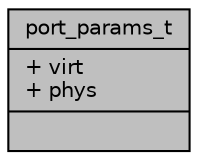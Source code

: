 digraph "port_params_t"
{
 // INTERACTIVE_SVG=YES
 // LATEX_PDF_SIZE
  bgcolor="transparent";
  edge [fontname="Helvetica",fontsize="10",labelfontname="Helvetica",labelfontsize="10"];
  node [fontname="Helvetica",fontsize="10",shape=record];
  Node1 [label="{port_params_t\n|+ virt\l+ phys\l|}",height=0.2,width=0.4,color="black", fillcolor="grey75", style="filled", fontcolor="black",tooltip="The parameters port description."];
}
